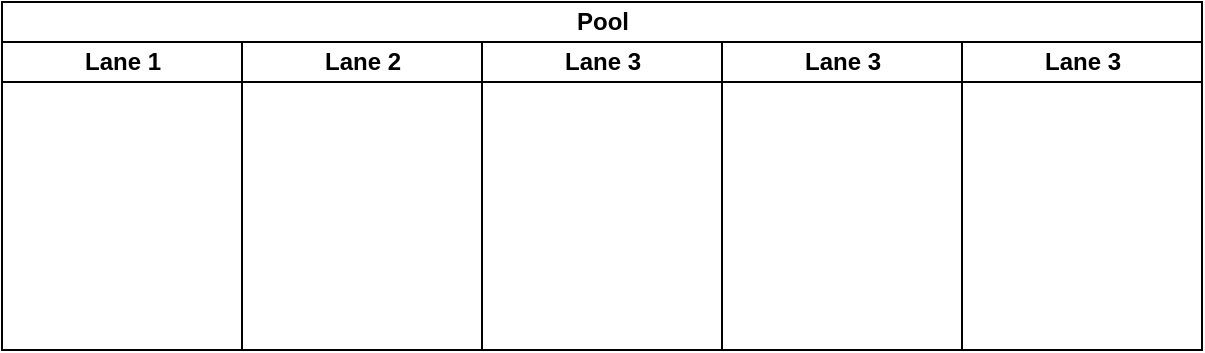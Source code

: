 <mxfile version="13.6.5" type="github">
  <diagram id="zeSlncXNw95vG9Oa1e-z" name="Page-1">
    <mxGraphModel dx="1422" dy="762" grid="0" gridSize="10" guides="1" tooltips="1" connect="1" arrows="1" fold="1" page="1" pageScale="1" pageWidth="827" pageHeight="1169" math="0" shadow="0">
      <root>
        <mxCell id="0" />
        <mxCell id="1" parent="0" />
        <mxCell id="7tIjK8ab-BjPr54uxC3C-3" value="Pool" style="swimlane;html=1;childLayout=stackLayout;resizeParent=1;resizeParentMax=0;startSize=20;" vertex="1" parent="1">
          <mxGeometry x="128" y="93" width="600" height="174" as="geometry" />
        </mxCell>
        <mxCell id="7tIjK8ab-BjPr54uxC3C-4" value="Lane 1" style="swimlane;html=1;startSize=20;" vertex="1" parent="7tIjK8ab-BjPr54uxC3C-3">
          <mxGeometry y="20" width="120" height="154" as="geometry" />
        </mxCell>
        <mxCell id="7tIjK8ab-BjPr54uxC3C-5" value="Lane 2" style="swimlane;html=1;startSize=20;" vertex="1" parent="7tIjK8ab-BjPr54uxC3C-3">
          <mxGeometry x="120" y="20" width="120" height="154" as="geometry" />
        </mxCell>
        <mxCell id="7tIjK8ab-BjPr54uxC3C-6" value="Lane 3" style="swimlane;html=1;startSize=20;" vertex="1" parent="7tIjK8ab-BjPr54uxC3C-3">
          <mxGeometry x="240" y="20" width="120" height="154" as="geometry" />
        </mxCell>
        <mxCell id="7tIjK8ab-BjPr54uxC3C-7" value="Lane 3" style="swimlane;html=1;startSize=20;" vertex="1" parent="7tIjK8ab-BjPr54uxC3C-3">
          <mxGeometry x="360" y="20" width="120" height="154" as="geometry" />
        </mxCell>
        <mxCell id="7tIjK8ab-BjPr54uxC3C-8" value="Lane 3" style="swimlane;html=1;startSize=20;" vertex="1" parent="7tIjK8ab-BjPr54uxC3C-3">
          <mxGeometry x="480" y="20" width="120" height="154" as="geometry" />
        </mxCell>
      </root>
    </mxGraphModel>
  </diagram>
</mxfile>
